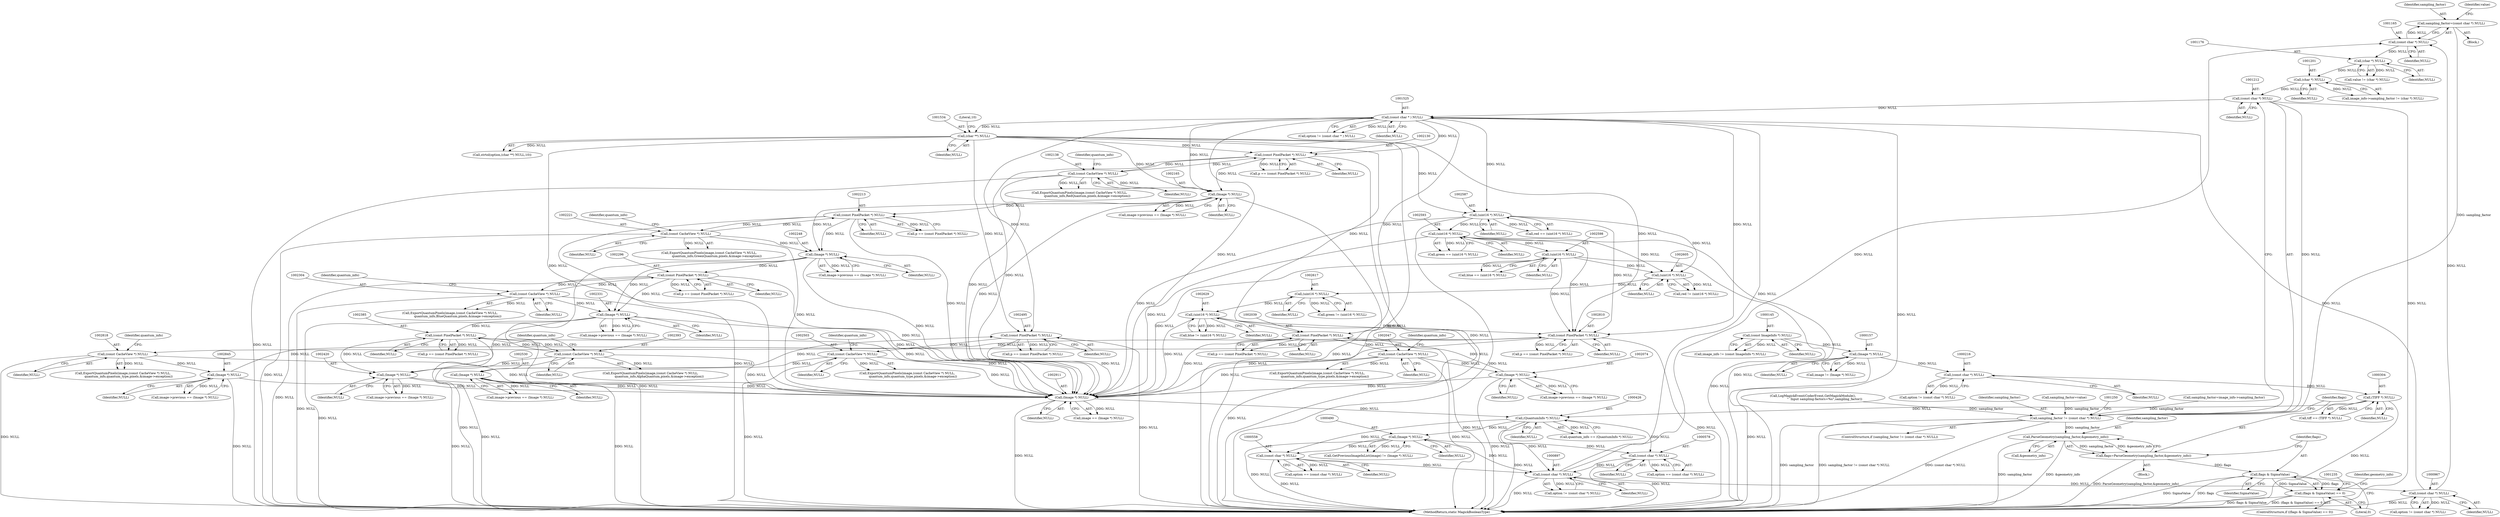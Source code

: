 digraph "0_ImageMagick6_3c53413eb544cc567309b4c86485eae43e956112@pointer" {
"1001162" [label="(Call,sampling_factor=(const char *) NULL)"];
"1001164" [label="(Call,(const char *) NULL)"];
"1000896" [label="(Call,(const char *) NULL)"];
"1000577" [label="(Call,(const char *) NULL)"];
"1000425" [label="(Call,(QuantumInfo *) NULL)"];
"1002910" [label="(Call,(Image *) NULL)"];
"1002628" [label="(Call,(uint16 *) NULL)"];
"1002616" [label="(Call,(uint16 *) NULL)"];
"1002604" [label="(Call,(uint16 *) NULL)"];
"1002597" [label="(Call,(uint16 *) NULL)"];
"1002592" [label="(Call,(uint16 *) NULL)"];
"1002586" [label="(Call,(uint16 *) NULL)"];
"1001533" [label="(Call,(char **) NULL)"];
"1001524" [label="(Call,(const char * ) NULL)"];
"1001211" [label="(Call,(const char *) NULL)"];
"1001200" [label="(Call,(char *) NULL)"];
"1001175" [label="(Call,(char *) NULL)"];
"1000966" [label="(Call,(const char *) NULL)"];
"1002494" [label="(Call,(const PixelPacket *) NULL)"];
"1002529" [label="(Call,(Image *) NULL)"];
"1002502" [label="(Call,(const CacheView *) NULL)"];
"1002220" [label="(Call,(const CacheView *) NULL)"];
"1002212" [label="(Call,(const PixelPacket *) NULL)"];
"1002164" [label="(Call,(Image *) NULL)"];
"1002129" [label="(Call,(const PixelPacket *) NULL)"];
"1002137" [label="(Call,(const CacheView *) NULL)"];
"1002046" [label="(Call,(const CacheView *) NULL)"];
"1002038" [label="(Call,(const PixelPacket *) NULL)"];
"1002073" [label="(Call,(Image *) NULL)"];
"1002295" [label="(Call,(const PixelPacket *) NULL)"];
"1002247" [label="(Call,(Image *) NULL)"];
"1002303" [label="(Call,(const CacheView *) NULL)"];
"1002419" [label="(Call,(Image *) NULL)"];
"1002384" [label="(Call,(const PixelPacket *) NULL)"];
"1002392" [label="(Call,(const CacheView *) NULL)"];
"1002330" [label="(Call,(Image *) NULL)"];
"1002809" [label="(Call,(const PixelPacket *) NULL)"];
"1002844" [label="(Call,(Image *) NULL)"];
"1002817" [label="(Call,(const CacheView *) NULL)"];
"1000303" [label="(Call,(TIFF *) NULL)"];
"1000215" [label="(Call,(const char *) NULL)"];
"1000156" [label="(Call,(Image *) NULL)"];
"1000144" [label="(Call,(const ImageInfo *) NULL)"];
"1000489" [label="(Call,(Image *) NULL)"];
"1000557" [label="(Call,(const char *) NULL)"];
"1001209" [label="(Call,sampling_factor != (const char *) NULL)"];
"1001217" [label="(Call,ParseGeometry(sampling_factor,&geometry_info))"];
"1001215" [label="(Call,flags=ParseGeometry(sampling_factor,&geometry_info))"];
"1001223" [label="(Call,flags & SigmaValue)"];
"1001222" [label="(Call,(flags & SigmaValue) == 0)"];
"1002626" [label="(Call,blue != (uint16 *) NULL)"];
"1001223" [label="(Call,flags & SigmaValue)"];
"1002044" [label="(Call,ExportQuantumPixels(image,(const CacheView *) NULL,\n                quantum_info,quantum_type,pixels,&image->exception))"];
"1000142" [label="(Call,image_info != (const ImageInfo *) NULL)"];
"1001222" [label="(Call,(flags & SigmaValue) == 0)"];
"1001164" [label="(Call,(const char *) NULL)"];
"1002908" [label="(Call,image == (Image *) NULL)"];
"1002492" [label="(Call,p == (const PixelPacket *) NULL)"];
"1001536" [label="(Literal,10)"];
"1002586" [label="(Call,(uint16 *) NULL)"];
"1002392" [label="(Call,(const CacheView *) NULL)"];
"1002590" [label="(Call,green == (uint16 *) NULL)"];
"1001177" [label="(Identifier,NULL)"];
"1002326" [label="(Call,image->previous == (Image *) NULL)"];
"1001221" [label="(ControlStructure,if ((flags & SigmaValue) == 0))"];
"1002606" [label="(Identifier,NULL)"];
"1002844" [label="(Call,(Image *) NULL)"];
"1000486" [label="(Call,GetPreviousImageInList(image) != (Image *) NULL)"];
"1001214" [label="(Block,)"];
"1002049" [label="(Identifier,quantum_info)"];
"1000427" [label="(Identifier,NULL)"];
"1001224" [label="(Identifier,flags)"];
"1002809" [label="(Call,(const PixelPacket *) NULL)"];
"1002421" [label="(Identifier,NULL)"];
"1002630" [label="(Identifier,NULL)"];
"1002247" [label="(Call,(Image *) NULL)"];
"1000217" [label="(Identifier,NULL)"];
"1002594" [label="(Identifier,NULL)"];
"1002306" [label="(Identifier,quantum_info)"];
"1002494" [label="(Call,(const PixelPacket *) NULL)"];
"1001200" [label="(Call,(char *) NULL)"];
"1000213" [label="(Call,option != (const char *) NULL)"];
"1000579" [label="(Identifier,NULL)"];
"1002038" [label="(Call,(const PixelPacket *) NULL)"];
"1002243" [label="(Call,image->previous == (Image *) NULL)"];
"1000555" [label="(Call,option == (const char *) NULL)"];
"1001216" [label="(Identifier,flags)"];
"1002419" [label="(Call,(Image *) NULL)"];
"1002210" [label="(Call,p == (const PixelPacket *) NULL)"];
"1002293" [label="(Call,p == (const PixelPacket *) NULL)"];
"1002936" [label="(MethodReturn,static MagickBooleanType)"];
"1002912" [label="(Identifier,NULL)"];
"1000156" [label="(Call,(Image *) NULL)"];
"1002139" [label="(Identifier,NULL)"];
"1002129" [label="(Call,(const PixelPacket *) NULL)"];
"1001163" [label="(Identifier,sampling_factor)"];
"1002595" [label="(Call,blue == (uint16 *) NULL)"];
"1002220" [label="(Call,(const CacheView *) NULL)"];
"1001203" [label="(Call,sampling_factor=image_info->sampling_factor)"];
"1002223" [label="(Identifier,quantum_info)"];
"1001158" [label="(Block,)"];
"1000491" [label="(Identifier,NULL)"];
"1002628" [label="(Call,(uint16 *) NULL)"];
"1002073" [label="(Call,(Image *) NULL)"];
"1002046" [label="(Call,(const CacheView *) NULL)"];
"1002817" [label="(Call,(const CacheView *) NULL)"];
"1002036" [label="(Call,p == (const PixelPacket *) NULL)"];
"1002127" [label="(Call,p == (const PixelPacket *) NULL)"];
"1001225" [label="(Identifier,SigmaValue)"];
"1001226" [label="(Literal,0)"];
"1001190" [label="(Call,LogMagickEvent(CoderEvent,GetMagickModule(),\n                        \"  Input sampling-factors=%s\",sampling_factor))"];
"1002616" [label="(Call,(uint16 *) NULL)"];
"1002820" [label="(Identifier,quantum_info)"];
"1002249" [label="(Identifier,NULL)"];
"1000557" [label="(Call,(const char *) NULL)"];
"1000305" [label="(Identifier,NULL)"];
"1001210" [label="(Identifier,sampling_factor)"];
"1000575" [label="(Call,option == (const char *) NULL)"];
"1001162" [label="(Call,sampling_factor=(const char *) NULL)"];
"1000489" [label="(Call,(Image *) NULL)"];
"1000303" [label="(Call,(TIFF *) NULL)"];
"1000158" [label="(Identifier,NULL)"];
"1002135" [label="(Call,ExportQuantumPixels(image,(const CacheView *) NULL,\n                quantum_info,RedQuantum,pixels,&image->exception))"];
"1002222" [label="(Identifier,NULL)"];
"1002305" [label="(Identifier,NULL)"];
"1001217" [label="(Call,ParseGeometry(sampling_factor,&geometry_info))"];
"1002069" [label="(Call,image->previous == (Image *) NULL)"];
"1001179" [label="(Call,sampling_factor=value)"];
"1002382" [label="(Call,p == (const PixelPacket *) NULL)"];
"1002160" [label="(Call,image->previous == (Image *) NULL)"];
"1002846" [label="(Identifier,NULL)"];
"1002597" [label="(Call,(uint16 *) NULL)"];
"1000896" [label="(Call,(const char *) NULL)"];
"1000154" [label="(Call,image != (Image *) NULL)"];
"1002212" [label="(Call,(const PixelPacket *) NULL)"];
"1002584" [label="(Call,red == (uint16 *) NULL)"];
"1002040" [label="(Identifier,NULL)"];
"1001173" [label="(Call,value != (char *) NULL)"];
"1002819" [label="(Identifier,NULL)"];
"1002048" [label="(Identifier,NULL)"];
"1001166" [label="(Identifier,NULL)"];
"1002614" [label="(Call,green != (uint16 *) NULL)"];
"1000559" [label="(Identifier,NULL)"];
"1000966" [label="(Call,(const char *) NULL)"];
"1001531" [label="(Call,strtol(option,(char **) NULL,10))"];
"1002807" [label="(Call,p == (const PixelPacket *) NULL)"];
"1002131" [label="(Identifier,NULL)"];
"1002504" [label="(Identifier,NULL)"];
"1002075" [label="(Identifier,NULL)"];
"1000898" [label="(Identifier,NULL)"];
"1002531" [label="(Identifier,NULL)"];
"1000577" [label="(Call,(const char *) NULL)"];
"1001229" [label="(Identifier,geometry_info)"];
"1002330" [label="(Call,(Image *) NULL)"];
"1001522" [label="(Call,option != (const char * ) NULL)"];
"1002301" [label="(Call,ExportQuantumPixels(image,(const CacheView *) NULL,\n                quantum_info,BlueQuantum,pixels,&image->exception))"];
"1002164" [label="(Call,(Image *) NULL)"];
"1000425" [label="(Call,(QuantumInfo *) NULL)"];
"1001209" [label="(Call,sampling_factor != (const char *) NULL)"];
"1001211" [label="(Call,(const char *) NULL)"];
"1002525" [label="(Call,image->previous == (Image *) NULL)"];
"1002604" [label="(Call,(uint16 *) NULL)"];
"1002505" [label="(Identifier,quantum_info)"];
"1002297" [label="(Identifier,NULL)"];
"1002395" [label="(Identifier,quantum_info)"];
"1002384" [label="(Call,(const PixelPacket *) NULL)"];
"1000968" [label="(Identifier,NULL)"];
"1002394" [label="(Identifier,NULL)"];
"1000964" [label="(Call,option != (const char *) NULL)"];
"1002502" [label="(Call,(const CacheView *) NULL)"];
"1002910" [label="(Call,(Image *) NULL)"];
"1002592" [label="(Call,(uint16 *) NULL)"];
"1000146" [label="(Identifier,NULL)"];
"1002496" [label="(Identifier,NULL)"];
"1001526" [label="(Identifier,NULL)"];
"1002618" [label="(Identifier,NULL)"];
"1001196" [label="(Call,image_info->sampling_factor != (char *) NULL)"];
"1002137" [label="(Call,(const CacheView *) NULL)"];
"1002811" [label="(Identifier,NULL)"];
"1000144" [label="(Call,(const ImageInfo *) NULL)"];
"1000894" [label="(Call,option != (const char *) NULL)"];
"1002303" [label="(Call,(const CacheView *) NULL)"];
"1002415" [label="(Call,image->previous == (Image *) NULL)"];
"1002214" [label="(Identifier,NULL)"];
"1002529" [label="(Call,(Image *) NULL)"];
"1002332" [label="(Identifier,NULL)"];
"1002500" [label="(Call,ExportQuantumPixels(image,(const CacheView *) NULL,\n            quantum_info,quantum_type,pixels,&image->exception))"];
"1002140" [label="(Identifier,quantum_info)"];
"1000301" [label="(Call,tiff == (TIFF *) NULL)"];
"1002602" [label="(Call,red != (uint16 *) NULL)"];
"1001175" [label="(Call,(char *) NULL)"];
"1001533" [label="(Call,(char **) NULL)"];
"1001535" [label="(Identifier,NULL)"];
"1001218" [label="(Identifier,sampling_factor)"];
"1002599" [label="(Identifier,NULL)"];
"1002166" [label="(Identifier,NULL)"];
"1001524" [label="(Call,(const char * ) NULL)"];
"1002588" [label="(Identifier,NULL)"];
"1002218" [label="(Call,ExportQuantumPixels(image,(const CacheView *) NULL,\n                quantum_info,GreenQuantum,pixels,&image->exception))"];
"1001168" [label="(Identifier,value)"];
"1000423" [label="(Call,quantum_info == (QuantumInfo *) NULL)"];
"1002390" [label="(Call,ExportQuantumPixels(image,(const CacheView *) NULL,\n                  quantum_info,AlphaQuantum,pixels,&image->exception))"];
"1001219" [label="(Call,&geometry_info)"];
"1002386" [label="(Identifier,NULL)"];
"1001213" [label="(Identifier,NULL)"];
"1002840" [label="(Call,image->previous == (Image *) NULL)"];
"1001215" [label="(Call,flags=ParseGeometry(sampling_factor,&geometry_info))"];
"1001208" [label="(ControlStructure,if (sampling_factor != (const char *) NULL))"];
"1002295" [label="(Call,(const PixelPacket *) NULL)"];
"1001202" [label="(Identifier,NULL)"];
"1002815" [label="(Call,ExportQuantumPixels(image,(const CacheView *) NULL,\n            quantum_info,quantum_type,pixels,&image->exception))"];
"1000215" [label="(Call,(const char *) NULL)"];
"1001162" -> "1001158"  [label="AST: "];
"1001162" -> "1001164"  [label="CFG: "];
"1001163" -> "1001162"  [label="AST: "];
"1001164" -> "1001162"  [label="AST: "];
"1001168" -> "1001162"  [label="CFG: "];
"1001164" -> "1001162"  [label="DDG: NULL"];
"1001162" -> "1001209"  [label="DDG: sampling_factor"];
"1001164" -> "1001166"  [label="CFG: "];
"1001165" -> "1001164"  [label="AST: "];
"1001166" -> "1001164"  [label="AST: "];
"1000896" -> "1001164"  [label="DDG: NULL"];
"1000966" -> "1001164"  [label="DDG: NULL"];
"1001164" -> "1001175"  [label="DDG: NULL"];
"1000896" -> "1000894"  [label="AST: "];
"1000896" -> "1000898"  [label="CFG: "];
"1000897" -> "1000896"  [label="AST: "];
"1000898" -> "1000896"  [label="AST: "];
"1000894" -> "1000896"  [label="CFG: "];
"1000896" -> "1002936"  [label="DDG: NULL"];
"1000896" -> "1000894"  [label="DDG: NULL"];
"1000577" -> "1000896"  [label="DDG: NULL"];
"1000425" -> "1000896"  [label="DDG: NULL"];
"1000489" -> "1000896"  [label="DDG: NULL"];
"1000557" -> "1000896"  [label="DDG: NULL"];
"1000896" -> "1000966"  [label="DDG: NULL"];
"1000896" -> "1001524"  [label="DDG: NULL"];
"1000577" -> "1000575"  [label="AST: "];
"1000577" -> "1000579"  [label="CFG: "];
"1000578" -> "1000577"  [label="AST: "];
"1000579" -> "1000577"  [label="AST: "];
"1000575" -> "1000577"  [label="CFG: "];
"1000577" -> "1002936"  [label="DDG: NULL"];
"1000577" -> "1000575"  [label="DDG: NULL"];
"1000425" -> "1000577"  [label="DDG: NULL"];
"1000489" -> "1000577"  [label="DDG: NULL"];
"1000425" -> "1000423"  [label="AST: "];
"1000425" -> "1000427"  [label="CFG: "];
"1000426" -> "1000425"  [label="AST: "];
"1000427" -> "1000425"  [label="AST: "];
"1000423" -> "1000425"  [label="CFG: "];
"1000425" -> "1002936"  [label="DDG: NULL"];
"1000425" -> "1000423"  [label="DDG: NULL"];
"1002910" -> "1000425"  [label="DDG: NULL"];
"1000303" -> "1000425"  [label="DDG: NULL"];
"1000425" -> "1000489"  [label="DDG: NULL"];
"1000425" -> "1000557"  [label="DDG: NULL"];
"1002910" -> "1002908"  [label="AST: "];
"1002910" -> "1002912"  [label="CFG: "];
"1002911" -> "1002910"  [label="AST: "];
"1002912" -> "1002910"  [label="AST: "];
"1002908" -> "1002910"  [label="CFG: "];
"1002910" -> "1002936"  [label="DDG: NULL"];
"1002910" -> "1002908"  [label="DDG: NULL"];
"1002628" -> "1002910"  [label="DDG: NULL"];
"1002494" -> "1002910"  [label="DDG: NULL"];
"1001533" -> "1002910"  [label="DDG: NULL"];
"1002220" -> "1002910"  [label="DDG: NULL"];
"1002129" -> "1002910"  [label="DDG: NULL"];
"1002046" -> "1002910"  [label="DDG: NULL"];
"1002295" -> "1002910"  [label="DDG: NULL"];
"1002597" -> "1002910"  [label="DDG: NULL"];
"1001524" -> "1002910"  [label="DDG: NULL"];
"1002247" -> "1002910"  [label="DDG: NULL"];
"1002137" -> "1002910"  [label="DDG: NULL"];
"1002164" -> "1002910"  [label="DDG: NULL"];
"1002303" -> "1002910"  [label="DDG: NULL"];
"1002592" -> "1002910"  [label="DDG: NULL"];
"1002502" -> "1002910"  [label="DDG: NULL"];
"1002419" -> "1002910"  [label="DDG: NULL"];
"1002384" -> "1002910"  [label="DDG: NULL"];
"1002212" -> "1002910"  [label="DDG: NULL"];
"1002586" -> "1002910"  [label="DDG: NULL"];
"1002392" -> "1002910"  [label="DDG: NULL"];
"1002073" -> "1002910"  [label="DDG: NULL"];
"1002809" -> "1002910"  [label="DDG: NULL"];
"1002817" -> "1002910"  [label="DDG: NULL"];
"1002529" -> "1002910"  [label="DDG: NULL"];
"1002330" -> "1002910"  [label="DDG: NULL"];
"1002038" -> "1002910"  [label="DDG: NULL"];
"1002844" -> "1002910"  [label="DDG: NULL"];
"1002628" -> "1002626"  [label="AST: "];
"1002628" -> "1002630"  [label="CFG: "];
"1002629" -> "1002628"  [label="AST: "];
"1002630" -> "1002628"  [label="AST: "];
"1002626" -> "1002628"  [label="CFG: "];
"1002628" -> "1002936"  [label="DDG: NULL"];
"1002628" -> "1002626"  [label="DDG: NULL"];
"1002616" -> "1002628"  [label="DDG: NULL"];
"1002628" -> "1002809"  [label="DDG: NULL"];
"1002616" -> "1002614"  [label="AST: "];
"1002616" -> "1002618"  [label="CFG: "];
"1002617" -> "1002616"  [label="AST: "];
"1002618" -> "1002616"  [label="AST: "];
"1002614" -> "1002616"  [label="CFG: "];
"1002616" -> "1002614"  [label="DDG: NULL"];
"1002604" -> "1002616"  [label="DDG: NULL"];
"1002604" -> "1002602"  [label="AST: "];
"1002604" -> "1002606"  [label="CFG: "];
"1002605" -> "1002604"  [label="AST: "];
"1002606" -> "1002604"  [label="AST: "];
"1002602" -> "1002604"  [label="CFG: "];
"1002604" -> "1002602"  [label="DDG: NULL"];
"1002597" -> "1002604"  [label="DDG: NULL"];
"1002586" -> "1002604"  [label="DDG: NULL"];
"1002592" -> "1002604"  [label="DDG: NULL"];
"1002597" -> "1002595"  [label="AST: "];
"1002597" -> "1002599"  [label="CFG: "];
"1002598" -> "1002597"  [label="AST: "];
"1002599" -> "1002597"  [label="AST: "];
"1002595" -> "1002597"  [label="CFG: "];
"1002597" -> "1002936"  [label="DDG: NULL"];
"1002597" -> "1002595"  [label="DDG: NULL"];
"1002592" -> "1002597"  [label="DDG: NULL"];
"1002597" -> "1002809"  [label="DDG: NULL"];
"1002592" -> "1002590"  [label="AST: "];
"1002592" -> "1002594"  [label="CFG: "];
"1002593" -> "1002592"  [label="AST: "];
"1002594" -> "1002592"  [label="AST: "];
"1002590" -> "1002592"  [label="CFG: "];
"1002592" -> "1002936"  [label="DDG: NULL"];
"1002592" -> "1002590"  [label="DDG: NULL"];
"1002586" -> "1002592"  [label="DDG: NULL"];
"1002592" -> "1002809"  [label="DDG: NULL"];
"1002586" -> "1002584"  [label="AST: "];
"1002586" -> "1002588"  [label="CFG: "];
"1002587" -> "1002586"  [label="AST: "];
"1002588" -> "1002586"  [label="AST: "];
"1002584" -> "1002586"  [label="CFG: "];
"1002586" -> "1002936"  [label="DDG: NULL"];
"1002586" -> "1002584"  [label="DDG: NULL"];
"1001533" -> "1002586"  [label="DDG: NULL"];
"1001524" -> "1002586"  [label="DDG: NULL"];
"1002586" -> "1002809"  [label="DDG: NULL"];
"1001533" -> "1001531"  [label="AST: "];
"1001533" -> "1001535"  [label="CFG: "];
"1001534" -> "1001533"  [label="AST: "];
"1001535" -> "1001533"  [label="AST: "];
"1001536" -> "1001533"  [label="CFG: "];
"1001533" -> "1002936"  [label="DDG: NULL"];
"1001533" -> "1001531"  [label="DDG: NULL"];
"1001524" -> "1001533"  [label="DDG: NULL"];
"1001533" -> "1002038"  [label="DDG: NULL"];
"1001533" -> "1002129"  [label="DDG: NULL"];
"1001533" -> "1002164"  [label="DDG: NULL"];
"1001533" -> "1002494"  [label="DDG: NULL"];
"1001533" -> "1002809"  [label="DDG: NULL"];
"1001524" -> "1001522"  [label="AST: "];
"1001524" -> "1001526"  [label="CFG: "];
"1001525" -> "1001524"  [label="AST: "];
"1001526" -> "1001524"  [label="AST: "];
"1001522" -> "1001524"  [label="CFG: "];
"1001524" -> "1002936"  [label="DDG: NULL"];
"1001524" -> "1001522"  [label="DDG: NULL"];
"1001211" -> "1001524"  [label="DDG: NULL"];
"1000966" -> "1001524"  [label="DDG: NULL"];
"1001524" -> "1002038"  [label="DDG: NULL"];
"1001524" -> "1002129"  [label="DDG: NULL"];
"1001524" -> "1002164"  [label="DDG: NULL"];
"1001524" -> "1002494"  [label="DDG: NULL"];
"1001524" -> "1002809"  [label="DDG: NULL"];
"1001211" -> "1001209"  [label="AST: "];
"1001211" -> "1001213"  [label="CFG: "];
"1001212" -> "1001211"  [label="AST: "];
"1001213" -> "1001211"  [label="AST: "];
"1001209" -> "1001211"  [label="CFG: "];
"1001211" -> "1002936"  [label="DDG: NULL"];
"1001211" -> "1001209"  [label="DDG: NULL"];
"1001200" -> "1001211"  [label="DDG: NULL"];
"1001200" -> "1001196"  [label="AST: "];
"1001200" -> "1001202"  [label="CFG: "];
"1001201" -> "1001200"  [label="AST: "];
"1001202" -> "1001200"  [label="AST: "];
"1001196" -> "1001200"  [label="CFG: "];
"1001200" -> "1001196"  [label="DDG: NULL"];
"1001175" -> "1001200"  [label="DDG: NULL"];
"1001175" -> "1001173"  [label="AST: "];
"1001175" -> "1001177"  [label="CFG: "];
"1001176" -> "1001175"  [label="AST: "];
"1001177" -> "1001175"  [label="AST: "];
"1001173" -> "1001175"  [label="CFG: "];
"1001175" -> "1001173"  [label="DDG: NULL"];
"1000966" -> "1000964"  [label="AST: "];
"1000966" -> "1000968"  [label="CFG: "];
"1000967" -> "1000966"  [label="AST: "];
"1000968" -> "1000966"  [label="AST: "];
"1000964" -> "1000966"  [label="CFG: "];
"1000966" -> "1002936"  [label="DDG: NULL"];
"1000966" -> "1000964"  [label="DDG: NULL"];
"1002494" -> "1002492"  [label="AST: "];
"1002494" -> "1002496"  [label="CFG: "];
"1002495" -> "1002494"  [label="AST: "];
"1002496" -> "1002494"  [label="AST: "];
"1002492" -> "1002494"  [label="CFG: "];
"1002494" -> "1002936"  [label="DDG: NULL"];
"1002494" -> "1002492"  [label="DDG: NULL"];
"1002529" -> "1002494"  [label="DDG: NULL"];
"1002494" -> "1002502"  [label="DDG: NULL"];
"1002529" -> "1002525"  [label="AST: "];
"1002529" -> "1002531"  [label="CFG: "];
"1002530" -> "1002529"  [label="AST: "];
"1002531" -> "1002529"  [label="AST: "];
"1002525" -> "1002529"  [label="CFG: "];
"1002529" -> "1002936"  [label="DDG: NULL"];
"1002529" -> "1002525"  [label="DDG: NULL"];
"1002502" -> "1002529"  [label="DDG: NULL"];
"1002502" -> "1002500"  [label="AST: "];
"1002502" -> "1002504"  [label="CFG: "];
"1002503" -> "1002502"  [label="AST: "];
"1002504" -> "1002502"  [label="AST: "];
"1002505" -> "1002502"  [label="CFG: "];
"1002502" -> "1002936"  [label="DDG: NULL"];
"1002502" -> "1002500"  [label="DDG: NULL"];
"1002220" -> "1002218"  [label="AST: "];
"1002220" -> "1002222"  [label="CFG: "];
"1002221" -> "1002220"  [label="AST: "];
"1002222" -> "1002220"  [label="AST: "];
"1002223" -> "1002220"  [label="CFG: "];
"1002220" -> "1002936"  [label="DDG: NULL"];
"1002220" -> "1002212"  [label="DDG: NULL"];
"1002220" -> "1002218"  [label="DDG: NULL"];
"1002212" -> "1002220"  [label="DDG: NULL"];
"1002220" -> "1002247"  [label="DDG: NULL"];
"1002212" -> "1002210"  [label="AST: "];
"1002212" -> "1002214"  [label="CFG: "];
"1002213" -> "1002212"  [label="AST: "];
"1002214" -> "1002212"  [label="AST: "];
"1002210" -> "1002212"  [label="CFG: "];
"1002212" -> "1002936"  [label="DDG: NULL"];
"1002212" -> "1002210"  [label="DDG: NULL"];
"1002164" -> "1002212"  [label="DDG: NULL"];
"1002212" -> "1002247"  [label="DDG: NULL"];
"1002164" -> "1002160"  [label="AST: "];
"1002164" -> "1002166"  [label="CFG: "];
"1002165" -> "1002164"  [label="AST: "];
"1002166" -> "1002164"  [label="AST: "];
"1002160" -> "1002164"  [label="CFG: "];
"1002164" -> "1002936"  [label="DDG: NULL"];
"1002164" -> "1002160"  [label="DDG: NULL"];
"1002129" -> "1002164"  [label="DDG: NULL"];
"1002137" -> "1002164"  [label="DDG: NULL"];
"1002164" -> "1002247"  [label="DDG: NULL"];
"1002129" -> "1002127"  [label="AST: "];
"1002129" -> "1002131"  [label="CFG: "];
"1002130" -> "1002129"  [label="AST: "];
"1002131" -> "1002129"  [label="AST: "];
"1002127" -> "1002129"  [label="CFG: "];
"1002129" -> "1002936"  [label="DDG: NULL"];
"1002129" -> "1002127"  [label="DDG: NULL"];
"1002137" -> "1002129"  [label="DDG: NULL"];
"1002129" -> "1002137"  [label="DDG: NULL"];
"1002137" -> "1002135"  [label="AST: "];
"1002137" -> "1002139"  [label="CFG: "];
"1002138" -> "1002137"  [label="AST: "];
"1002139" -> "1002137"  [label="AST: "];
"1002140" -> "1002137"  [label="CFG: "];
"1002137" -> "1002936"  [label="DDG: NULL"];
"1002137" -> "1002135"  [label="DDG: NULL"];
"1002046" -> "1002044"  [label="AST: "];
"1002046" -> "1002048"  [label="CFG: "];
"1002047" -> "1002046"  [label="AST: "];
"1002048" -> "1002046"  [label="AST: "];
"1002049" -> "1002046"  [label="CFG: "];
"1002046" -> "1002936"  [label="DDG: NULL"];
"1002046" -> "1002044"  [label="DDG: NULL"];
"1002038" -> "1002046"  [label="DDG: NULL"];
"1002046" -> "1002073"  [label="DDG: NULL"];
"1002038" -> "1002036"  [label="AST: "];
"1002038" -> "1002040"  [label="CFG: "];
"1002039" -> "1002038"  [label="AST: "];
"1002040" -> "1002038"  [label="AST: "];
"1002036" -> "1002038"  [label="CFG: "];
"1002038" -> "1002936"  [label="DDG: NULL"];
"1002038" -> "1002036"  [label="DDG: NULL"];
"1002073" -> "1002038"  [label="DDG: NULL"];
"1002073" -> "1002069"  [label="AST: "];
"1002073" -> "1002075"  [label="CFG: "];
"1002074" -> "1002073"  [label="AST: "];
"1002075" -> "1002073"  [label="AST: "];
"1002069" -> "1002073"  [label="CFG: "];
"1002073" -> "1002936"  [label="DDG: NULL"];
"1002073" -> "1002069"  [label="DDG: NULL"];
"1002295" -> "1002293"  [label="AST: "];
"1002295" -> "1002297"  [label="CFG: "];
"1002296" -> "1002295"  [label="AST: "];
"1002297" -> "1002295"  [label="AST: "];
"1002293" -> "1002295"  [label="CFG: "];
"1002295" -> "1002936"  [label="DDG: NULL"];
"1002295" -> "1002293"  [label="DDG: NULL"];
"1002247" -> "1002295"  [label="DDG: NULL"];
"1002303" -> "1002295"  [label="DDG: NULL"];
"1002295" -> "1002303"  [label="DDG: NULL"];
"1002295" -> "1002330"  [label="DDG: NULL"];
"1002247" -> "1002243"  [label="AST: "];
"1002247" -> "1002249"  [label="CFG: "];
"1002248" -> "1002247"  [label="AST: "];
"1002249" -> "1002247"  [label="AST: "];
"1002243" -> "1002247"  [label="CFG: "];
"1002247" -> "1002936"  [label="DDG: NULL"];
"1002247" -> "1002243"  [label="DDG: NULL"];
"1002247" -> "1002330"  [label="DDG: NULL"];
"1002303" -> "1002301"  [label="AST: "];
"1002303" -> "1002305"  [label="CFG: "];
"1002304" -> "1002303"  [label="AST: "];
"1002305" -> "1002303"  [label="AST: "];
"1002306" -> "1002303"  [label="CFG: "];
"1002303" -> "1002936"  [label="DDG: NULL"];
"1002303" -> "1002301"  [label="DDG: NULL"];
"1002303" -> "1002330"  [label="DDG: NULL"];
"1002419" -> "1002415"  [label="AST: "];
"1002419" -> "1002421"  [label="CFG: "];
"1002420" -> "1002419"  [label="AST: "];
"1002421" -> "1002419"  [label="AST: "];
"1002415" -> "1002419"  [label="CFG: "];
"1002419" -> "1002936"  [label="DDG: NULL"];
"1002419" -> "1002415"  [label="DDG: NULL"];
"1002384" -> "1002419"  [label="DDG: NULL"];
"1002392" -> "1002419"  [label="DDG: NULL"];
"1002330" -> "1002419"  [label="DDG: NULL"];
"1002384" -> "1002382"  [label="AST: "];
"1002384" -> "1002386"  [label="CFG: "];
"1002385" -> "1002384"  [label="AST: "];
"1002386" -> "1002384"  [label="AST: "];
"1002382" -> "1002384"  [label="CFG: "];
"1002384" -> "1002936"  [label="DDG: NULL"];
"1002384" -> "1002382"  [label="DDG: NULL"];
"1002392" -> "1002384"  [label="DDG: NULL"];
"1002330" -> "1002384"  [label="DDG: NULL"];
"1002384" -> "1002392"  [label="DDG: NULL"];
"1002392" -> "1002390"  [label="AST: "];
"1002392" -> "1002394"  [label="CFG: "];
"1002393" -> "1002392"  [label="AST: "];
"1002394" -> "1002392"  [label="AST: "];
"1002395" -> "1002392"  [label="CFG: "];
"1002392" -> "1002936"  [label="DDG: NULL"];
"1002392" -> "1002390"  [label="DDG: NULL"];
"1002330" -> "1002326"  [label="AST: "];
"1002330" -> "1002332"  [label="CFG: "];
"1002331" -> "1002330"  [label="AST: "];
"1002332" -> "1002330"  [label="AST: "];
"1002326" -> "1002330"  [label="CFG: "];
"1002330" -> "1002936"  [label="DDG: NULL"];
"1002330" -> "1002326"  [label="DDG: NULL"];
"1002809" -> "1002807"  [label="AST: "];
"1002809" -> "1002811"  [label="CFG: "];
"1002810" -> "1002809"  [label="AST: "];
"1002811" -> "1002809"  [label="AST: "];
"1002807" -> "1002809"  [label="CFG: "];
"1002809" -> "1002936"  [label="DDG: NULL"];
"1002809" -> "1002807"  [label="DDG: NULL"];
"1002844" -> "1002809"  [label="DDG: NULL"];
"1002809" -> "1002817"  [label="DDG: NULL"];
"1002844" -> "1002840"  [label="AST: "];
"1002844" -> "1002846"  [label="CFG: "];
"1002845" -> "1002844"  [label="AST: "];
"1002846" -> "1002844"  [label="AST: "];
"1002840" -> "1002844"  [label="CFG: "];
"1002844" -> "1002936"  [label="DDG: NULL"];
"1002844" -> "1002840"  [label="DDG: NULL"];
"1002817" -> "1002844"  [label="DDG: NULL"];
"1002817" -> "1002815"  [label="AST: "];
"1002817" -> "1002819"  [label="CFG: "];
"1002818" -> "1002817"  [label="AST: "];
"1002819" -> "1002817"  [label="AST: "];
"1002820" -> "1002817"  [label="CFG: "];
"1002817" -> "1002936"  [label="DDG: NULL"];
"1002817" -> "1002815"  [label="DDG: NULL"];
"1000303" -> "1000301"  [label="AST: "];
"1000303" -> "1000305"  [label="CFG: "];
"1000304" -> "1000303"  [label="AST: "];
"1000305" -> "1000303"  [label="AST: "];
"1000301" -> "1000303"  [label="CFG: "];
"1000303" -> "1002936"  [label="DDG: NULL"];
"1000303" -> "1000301"  [label="DDG: NULL"];
"1000215" -> "1000303"  [label="DDG: NULL"];
"1000215" -> "1000213"  [label="AST: "];
"1000215" -> "1000217"  [label="CFG: "];
"1000216" -> "1000215"  [label="AST: "];
"1000217" -> "1000215"  [label="AST: "];
"1000213" -> "1000215"  [label="CFG: "];
"1000215" -> "1000213"  [label="DDG: NULL"];
"1000156" -> "1000215"  [label="DDG: NULL"];
"1000156" -> "1000154"  [label="AST: "];
"1000156" -> "1000158"  [label="CFG: "];
"1000157" -> "1000156"  [label="AST: "];
"1000158" -> "1000156"  [label="AST: "];
"1000154" -> "1000156"  [label="CFG: "];
"1000156" -> "1002936"  [label="DDG: NULL"];
"1000156" -> "1000154"  [label="DDG: NULL"];
"1000144" -> "1000156"  [label="DDG: NULL"];
"1000144" -> "1000142"  [label="AST: "];
"1000144" -> "1000146"  [label="CFG: "];
"1000145" -> "1000144"  [label="AST: "];
"1000146" -> "1000144"  [label="AST: "];
"1000142" -> "1000144"  [label="CFG: "];
"1000144" -> "1000142"  [label="DDG: NULL"];
"1000489" -> "1000486"  [label="AST: "];
"1000489" -> "1000491"  [label="CFG: "];
"1000490" -> "1000489"  [label="AST: "];
"1000491" -> "1000489"  [label="AST: "];
"1000486" -> "1000489"  [label="CFG: "];
"1000489" -> "1002936"  [label="DDG: NULL"];
"1000489" -> "1000486"  [label="DDG: NULL"];
"1000489" -> "1000557"  [label="DDG: NULL"];
"1000557" -> "1000555"  [label="AST: "];
"1000557" -> "1000559"  [label="CFG: "];
"1000558" -> "1000557"  [label="AST: "];
"1000559" -> "1000557"  [label="AST: "];
"1000555" -> "1000557"  [label="CFG: "];
"1000557" -> "1002936"  [label="DDG: NULL"];
"1000557" -> "1000555"  [label="DDG: NULL"];
"1001209" -> "1001208"  [label="AST: "];
"1001210" -> "1001209"  [label="AST: "];
"1001216" -> "1001209"  [label="CFG: "];
"1001250" -> "1001209"  [label="CFG: "];
"1001209" -> "1002936"  [label="DDG: sampling_factor != (const char *) NULL"];
"1001209" -> "1002936"  [label="DDG: (const char *) NULL"];
"1001209" -> "1002936"  [label="DDG: sampling_factor"];
"1001179" -> "1001209"  [label="DDG: sampling_factor"];
"1001203" -> "1001209"  [label="DDG: sampling_factor"];
"1001190" -> "1001209"  [label="DDG: sampling_factor"];
"1001209" -> "1001217"  [label="DDG: sampling_factor"];
"1001217" -> "1001215"  [label="AST: "];
"1001217" -> "1001219"  [label="CFG: "];
"1001218" -> "1001217"  [label="AST: "];
"1001219" -> "1001217"  [label="AST: "];
"1001215" -> "1001217"  [label="CFG: "];
"1001217" -> "1002936"  [label="DDG: sampling_factor"];
"1001217" -> "1002936"  [label="DDG: &geometry_info"];
"1001217" -> "1001215"  [label="DDG: sampling_factor"];
"1001217" -> "1001215"  [label="DDG: &geometry_info"];
"1001215" -> "1001214"  [label="AST: "];
"1001216" -> "1001215"  [label="AST: "];
"1001224" -> "1001215"  [label="CFG: "];
"1001215" -> "1002936"  [label="DDG: ParseGeometry(sampling_factor,&geometry_info)"];
"1001215" -> "1001223"  [label="DDG: flags"];
"1001223" -> "1001222"  [label="AST: "];
"1001223" -> "1001225"  [label="CFG: "];
"1001224" -> "1001223"  [label="AST: "];
"1001225" -> "1001223"  [label="AST: "];
"1001226" -> "1001223"  [label="CFG: "];
"1001223" -> "1002936"  [label="DDG: SigmaValue"];
"1001223" -> "1002936"  [label="DDG: flags"];
"1001223" -> "1001222"  [label="DDG: flags"];
"1001223" -> "1001222"  [label="DDG: SigmaValue"];
"1001222" -> "1001221"  [label="AST: "];
"1001222" -> "1001226"  [label="CFG: "];
"1001226" -> "1001222"  [label="AST: "];
"1001229" -> "1001222"  [label="CFG: "];
"1001235" -> "1001222"  [label="CFG: "];
"1001222" -> "1002936"  [label="DDG: flags & SigmaValue"];
"1001222" -> "1002936"  [label="DDG: (flags & SigmaValue) == 0"];
}
